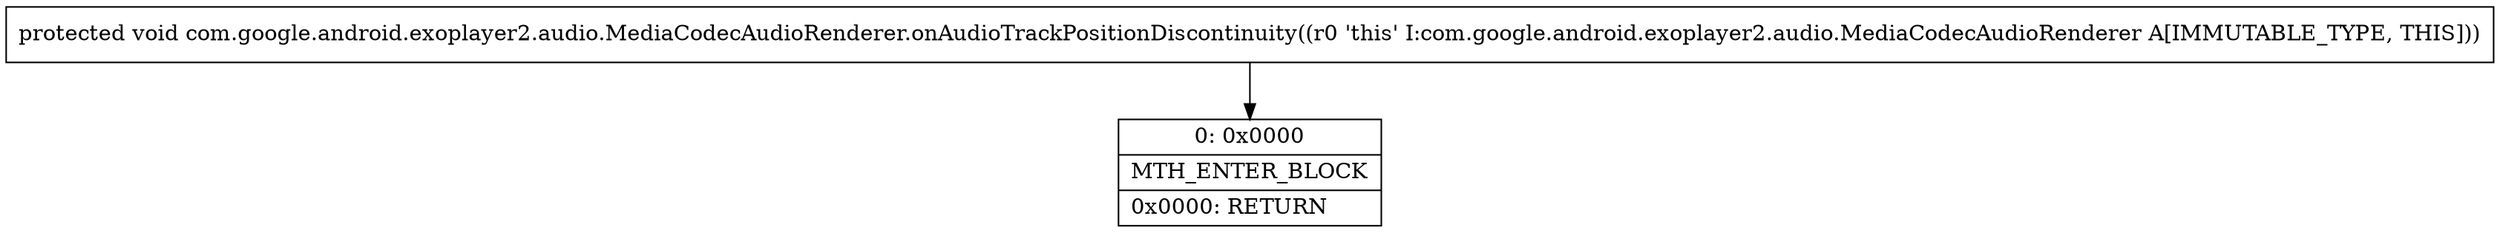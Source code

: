 digraph "CFG forcom.google.android.exoplayer2.audio.MediaCodecAudioRenderer.onAudioTrackPositionDiscontinuity()V" {
Node_0 [shape=record,label="{0\:\ 0x0000|MTH_ENTER_BLOCK\l|0x0000: RETURN   \l}"];
MethodNode[shape=record,label="{protected void com.google.android.exoplayer2.audio.MediaCodecAudioRenderer.onAudioTrackPositionDiscontinuity((r0 'this' I:com.google.android.exoplayer2.audio.MediaCodecAudioRenderer A[IMMUTABLE_TYPE, THIS])) }"];
MethodNode -> Node_0;
}

